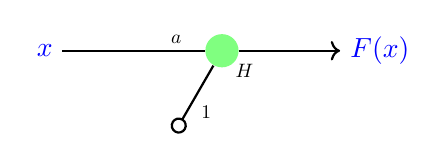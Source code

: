 % Figure after Kjell Magne Fauske
% http://www.texample.net/tikz/examples/neural-network/
\begin{tikzpicture}[scale=1.5]
   \def\layersep{1.5cm}
    \tikzstyle{every pin edge}=[thick]
    \tikzstyle{neuron}=[circle,fill=black!25,minimum size=12pt,inner sep=0pt]
    \tikzstyle{entree}=[];
    \tikzstyle{input neuron}=[neuron, fill=green!50];
    \tikzstyle{output neuron}=[neuron, fill=red!50];
    \tikzstyle{hidden neuron}=[neuron, fill=blue!50];
    \tikzstyle{annot} = [text width=4em, text centered]

% Entree
\node[entree,blue] (E) at (-\layersep,0) {$x$};

% Premiere couche
\node[input neuron] (I) at (0,0) {};
\node[below right=0.8ex,scale=0.7] at (I) {$H$};
\draw[-o,thick] (I) to node[midway,below right,scale=0.7]{$1$} ++ (-120:0.8);

% Arrete et poids
 \path[thick] (E) edge node[pos=0.8,above,scale=0.7]{$a$} (I) ;

% Sortie
 \draw[->,thick] (I)-- ++(1,0) node[right,blue]{$F(x)$};

\end{tikzpicture}  